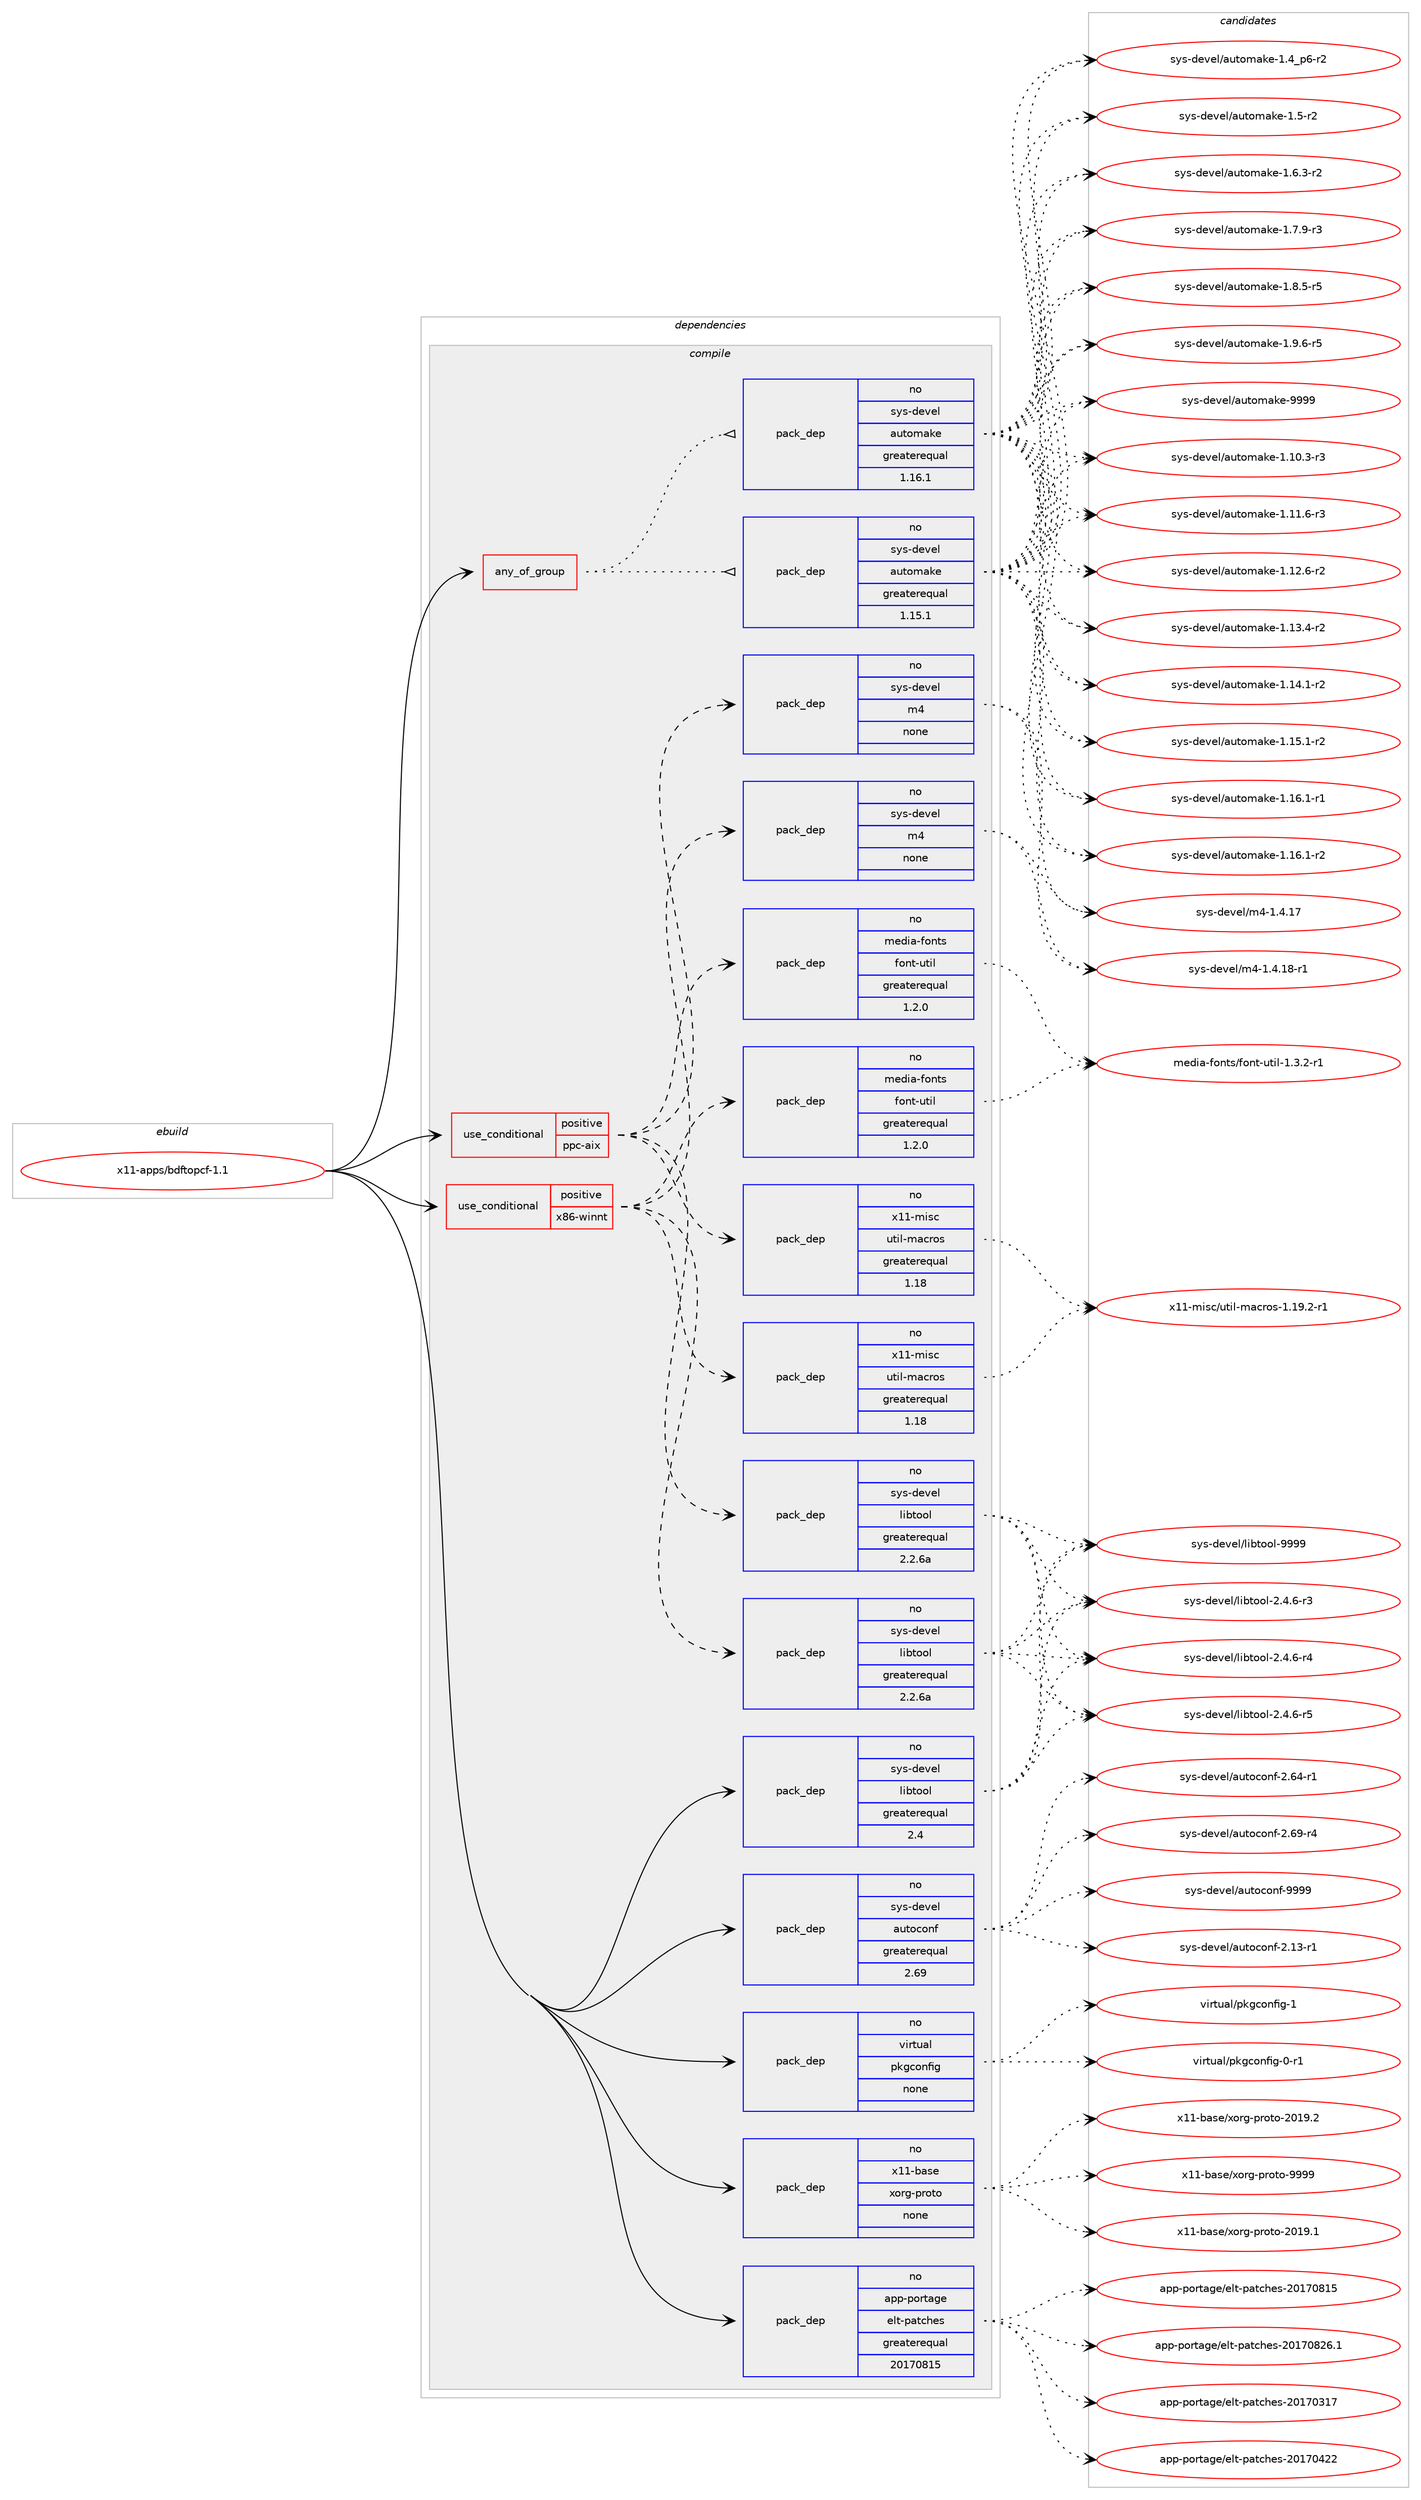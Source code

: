 digraph prolog {

# *************
# Graph options
# *************

newrank=true;
concentrate=true;
compound=true;
graph [rankdir=LR,fontname=Helvetica,fontsize=10,ranksep=1.5];#, ranksep=2.5, nodesep=0.2];
edge  [arrowhead=vee];
node  [fontname=Helvetica,fontsize=10];

# **********
# The ebuild
# **********

subgraph cluster_leftcol {
color=gray;
rank=same;
label=<<i>ebuild</i>>;
id [label="x11-apps/bdftopcf-1.1", color=red, width=4, href="../x11-apps/bdftopcf-1.1.svg"];
}

# ****************
# The dependencies
# ****************

subgraph cluster_midcol {
color=gray;
label=<<i>dependencies</i>>;
subgraph cluster_compile {
fillcolor="#eeeeee";
style=filled;
label=<<i>compile</i>>;
subgraph any15846 {
dependency911899 [label=<<TABLE BORDER="0" CELLBORDER="1" CELLSPACING="0" CELLPADDING="4"><TR><TD CELLPADDING="10">any_of_group</TD></TR></TABLE>>, shape=none, color=red];subgraph pack676681 {
dependency911900 [label=<<TABLE BORDER="0" CELLBORDER="1" CELLSPACING="0" CELLPADDING="4" WIDTH="220"><TR><TD ROWSPAN="6" CELLPADDING="30">pack_dep</TD></TR><TR><TD WIDTH="110">no</TD></TR><TR><TD>sys-devel</TD></TR><TR><TD>automake</TD></TR><TR><TD>greaterequal</TD></TR><TR><TD>1.16.1</TD></TR></TABLE>>, shape=none, color=blue];
}
dependency911899:e -> dependency911900:w [weight=20,style="dotted",arrowhead="oinv"];
subgraph pack676682 {
dependency911901 [label=<<TABLE BORDER="0" CELLBORDER="1" CELLSPACING="0" CELLPADDING="4" WIDTH="220"><TR><TD ROWSPAN="6" CELLPADDING="30">pack_dep</TD></TR><TR><TD WIDTH="110">no</TD></TR><TR><TD>sys-devel</TD></TR><TR><TD>automake</TD></TR><TR><TD>greaterequal</TD></TR><TR><TD>1.15.1</TD></TR></TABLE>>, shape=none, color=blue];
}
dependency911899:e -> dependency911901:w [weight=20,style="dotted",arrowhead="oinv"];
}
id:e -> dependency911899:w [weight=20,style="solid",arrowhead="vee"];
subgraph cond218785 {
dependency911902 [label=<<TABLE BORDER="0" CELLBORDER="1" CELLSPACING="0" CELLPADDING="4"><TR><TD ROWSPAN="3" CELLPADDING="10">use_conditional</TD></TR><TR><TD>positive</TD></TR><TR><TD>ppc-aix</TD></TR></TABLE>>, shape=none, color=red];
subgraph pack676683 {
dependency911903 [label=<<TABLE BORDER="0" CELLBORDER="1" CELLSPACING="0" CELLPADDING="4" WIDTH="220"><TR><TD ROWSPAN="6" CELLPADDING="30">pack_dep</TD></TR><TR><TD WIDTH="110">no</TD></TR><TR><TD>sys-devel</TD></TR><TR><TD>libtool</TD></TR><TR><TD>greaterequal</TD></TR><TR><TD>2.2.6a</TD></TR></TABLE>>, shape=none, color=blue];
}
dependency911902:e -> dependency911903:w [weight=20,style="dashed",arrowhead="vee"];
subgraph pack676684 {
dependency911904 [label=<<TABLE BORDER="0" CELLBORDER="1" CELLSPACING="0" CELLPADDING="4" WIDTH="220"><TR><TD ROWSPAN="6" CELLPADDING="30">pack_dep</TD></TR><TR><TD WIDTH="110">no</TD></TR><TR><TD>sys-devel</TD></TR><TR><TD>m4</TD></TR><TR><TD>none</TD></TR><TR><TD></TD></TR></TABLE>>, shape=none, color=blue];
}
dependency911902:e -> dependency911904:w [weight=20,style="dashed",arrowhead="vee"];
subgraph pack676685 {
dependency911905 [label=<<TABLE BORDER="0" CELLBORDER="1" CELLSPACING="0" CELLPADDING="4" WIDTH="220"><TR><TD ROWSPAN="6" CELLPADDING="30">pack_dep</TD></TR><TR><TD WIDTH="110">no</TD></TR><TR><TD>x11-misc</TD></TR><TR><TD>util-macros</TD></TR><TR><TD>greaterequal</TD></TR><TR><TD>1.18</TD></TR></TABLE>>, shape=none, color=blue];
}
dependency911902:e -> dependency911905:w [weight=20,style="dashed",arrowhead="vee"];
subgraph pack676686 {
dependency911906 [label=<<TABLE BORDER="0" CELLBORDER="1" CELLSPACING="0" CELLPADDING="4" WIDTH="220"><TR><TD ROWSPAN="6" CELLPADDING="30">pack_dep</TD></TR><TR><TD WIDTH="110">no</TD></TR><TR><TD>media-fonts</TD></TR><TR><TD>font-util</TD></TR><TR><TD>greaterequal</TD></TR><TR><TD>1.2.0</TD></TR></TABLE>>, shape=none, color=blue];
}
dependency911902:e -> dependency911906:w [weight=20,style="dashed",arrowhead="vee"];
}
id:e -> dependency911902:w [weight=20,style="solid",arrowhead="vee"];
subgraph cond218786 {
dependency911907 [label=<<TABLE BORDER="0" CELLBORDER="1" CELLSPACING="0" CELLPADDING="4"><TR><TD ROWSPAN="3" CELLPADDING="10">use_conditional</TD></TR><TR><TD>positive</TD></TR><TR><TD>x86-winnt</TD></TR></TABLE>>, shape=none, color=red];
subgraph pack676687 {
dependency911908 [label=<<TABLE BORDER="0" CELLBORDER="1" CELLSPACING="0" CELLPADDING="4" WIDTH="220"><TR><TD ROWSPAN="6" CELLPADDING="30">pack_dep</TD></TR><TR><TD WIDTH="110">no</TD></TR><TR><TD>sys-devel</TD></TR><TR><TD>libtool</TD></TR><TR><TD>greaterequal</TD></TR><TR><TD>2.2.6a</TD></TR></TABLE>>, shape=none, color=blue];
}
dependency911907:e -> dependency911908:w [weight=20,style="dashed",arrowhead="vee"];
subgraph pack676688 {
dependency911909 [label=<<TABLE BORDER="0" CELLBORDER="1" CELLSPACING="0" CELLPADDING="4" WIDTH="220"><TR><TD ROWSPAN="6" CELLPADDING="30">pack_dep</TD></TR><TR><TD WIDTH="110">no</TD></TR><TR><TD>sys-devel</TD></TR><TR><TD>m4</TD></TR><TR><TD>none</TD></TR><TR><TD></TD></TR></TABLE>>, shape=none, color=blue];
}
dependency911907:e -> dependency911909:w [weight=20,style="dashed",arrowhead="vee"];
subgraph pack676689 {
dependency911910 [label=<<TABLE BORDER="0" CELLBORDER="1" CELLSPACING="0" CELLPADDING="4" WIDTH="220"><TR><TD ROWSPAN="6" CELLPADDING="30">pack_dep</TD></TR><TR><TD WIDTH="110">no</TD></TR><TR><TD>x11-misc</TD></TR><TR><TD>util-macros</TD></TR><TR><TD>greaterequal</TD></TR><TR><TD>1.18</TD></TR></TABLE>>, shape=none, color=blue];
}
dependency911907:e -> dependency911910:w [weight=20,style="dashed",arrowhead="vee"];
subgraph pack676690 {
dependency911911 [label=<<TABLE BORDER="0" CELLBORDER="1" CELLSPACING="0" CELLPADDING="4" WIDTH="220"><TR><TD ROWSPAN="6" CELLPADDING="30">pack_dep</TD></TR><TR><TD WIDTH="110">no</TD></TR><TR><TD>media-fonts</TD></TR><TR><TD>font-util</TD></TR><TR><TD>greaterequal</TD></TR><TR><TD>1.2.0</TD></TR></TABLE>>, shape=none, color=blue];
}
dependency911907:e -> dependency911911:w [weight=20,style="dashed",arrowhead="vee"];
}
id:e -> dependency911907:w [weight=20,style="solid",arrowhead="vee"];
subgraph pack676691 {
dependency911912 [label=<<TABLE BORDER="0" CELLBORDER="1" CELLSPACING="0" CELLPADDING="4" WIDTH="220"><TR><TD ROWSPAN="6" CELLPADDING="30">pack_dep</TD></TR><TR><TD WIDTH="110">no</TD></TR><TR><TD>app-portage</TD></TR><TR><TD>elt-patches</TD></TR><TR><TD>greaterequal</TD></TR><TR><TD>20170815</TD></TR></TABLE>>, shape=none, color=blue];
}
id:e -> dependency911912:w [weight=20,style="solid",arrowhead="vee"];
subgraph pack676692 {
dependency911913 [label=<<TABLE BORDER="0" CELLBORDER="1" CELLSPACING="0" CELLPADDING="4" WIDTH="220"><TR><TD ROWSPAN="6" CELLPADDING="30">pack_dep</TD></TR><TR><TD WIDTH="110">no</TD></TR><TR><TD>sys-devel</TD></TR><TR><TD>autoconf</TD></TR><TR><TD>greaterequal</TD></TR><TR><TD>2.69</TD></TR></TABLE>>, shape=none, color=blue];
}
id:e -> dependency911913:w [weight=20,style="solid",arrowhead="vee"];
subgraph pack676693 {
dependency911914 [label=<<TABLE BORDER="0" CELLBORDER="1" CELLSPACING="0" CELLPADDING="4" WIDTH="220"><TR><TD ROWSPAN="6" CELLPADDING="30">pack_dep</TD></TR><TR><TD WIDTH="110">no</TD></TR><TR><TD>sys-devel</TD></TR><TR><TD>libtool</TD></TR><TR><TD>greaterequal</TD></TR><TR><TD>2.4</TD></TR></TABLE>>, shape=none, color=blue];
}
id:e -> dependency911914:w [weight=20,style="solid",arrowhead="vee"];
subgraph pack676694 {
dependency911915 [label=<<TABLE BORDER="0" CELLBORDER="1" CELLSPACING="0" CELLPADDING="4" WIDTH="220"><TR><TD ROWSPAN="6" CELLPADDING="30">pack_dep</TD></TR><TR><TD WIDTH="110">no</TD></TR><TR><TD>virtual</TD></TR><TR><TD>pkgconfig</TD></TR><TR><TD>none</TD></TR><TR><TD></TD></TR></TABLE>>, shape=none, color=blue];
}
id:e -> dependency911915:w [weight=20,style="solid",arrowhead="vee"];
subgraph pack676695 {
dependency911916 [label=<<TABLE BORDER="0" CELLBORDER="1" CELLSPACING="0" CELLPADDING="4" WIDTH="220"><TR><TD ROWSPAN="6" CELLPADDING="30">pack_dep</TD></TR><TR><TD WIDTH="110">no</TD></TR><TR><TD>x11-base</TD></TR><TR><TD>xorg-proto</TD></TR><TR><TD>none</TD></TR><TR><TD></TD></TR></TABLE>>, shape=none, color=blue];
}
id:e -> dependency911916:w [weight=20,style="solid",arrowhead="vee"];
}
subgraph cluster_compileandrun {
fillcolor="#eeeeee";
style=filled;
label=<<i>compile and run</i>>;
}
subgraph cluster_run {
fillcolor="#eeeeee";
style=filled;
label=<<i>run</i>>;
}
}

# **************
# The candidates
# **************

subgraph cluster_choices {
rank=same;
color=gray;
label=<<i>candidates</i>>;

subgraph choice676681 {
color=black;
nodesep=1;
choice11512111545100101118101108479711711611110997107101454946494846514511451 [label="sys-devel/automake-1.10.3-r3", color=red, width=4,href="../sys-devel/automake-1.10.3-r3.svg"];
choice11512111545100101118101108479711711611110997107101454946494946544511451 [label="sys-devel/automake-1.11.6-r3", color=red, width=4,href="../sys-devel/automake-1.11.6-r3.svg"];
choice11512111545100101118101108479711711611110997107101454946495046544511450 [label="sys-devel/automake-1.12.6-r2", color=red, width=4,href="../sys-devel/automake-1.12.6-r2.svg"];
choice11512111545100101118101108479711711611110997107101454946495146524511450 [label="sys-devel/automake-1.13.4-r2", color=red, width=4,href="../sys-devel/automake-1.13.4-r2.svg"];
choice11512111545100101118101108479711711611110997107101454946495246494511450 [label="sys-devel/automake-1.14.1-r2", color=red, width=4,href="../sys-devel/automake-1.14.1-r2.svg"];
choice11512111545100101118101108479711711611110997107101454946495346494511450 [label="sys-devel/automake-1.15.1-r2", color=red, width=4,href="../sys-devel/automake-1.15.1-r2.svg"];
choice11512111545100101118101108479711711611110997107101454946495446494511449 [label="sys-devel/automake-1.16.1-r1", color=red, width=4,href="../sys-devel/automake-1.16.1-r1.svg"];
choice11512111545100101118101108479711711611110997107101454946495446494511450 [label="sys-devel/automake-1.16.1-r2", color=red, width=4,href="../sys-devel/automake-1.16.1-r2.svg"];
choice115121115451001011181011084797117116111109971071014549465295112544511450 [label="sys-devel/automake-1.4_p6-r2", color=red, width=4,href="../sys-devel/automake-1.4_p6-r2.svg"];
choice11512111545100101118101108479711711611110997107101454946534511450 [label="sys-devel/automake-1.5-r2", color=red, width=4,href="../sys-devel/automake-1.5-r2.svg"];
choice115121115451001011181011084797117116111109971071014549465446514511450 [label="sys-devel/automake-1.6.3-r2", color=red, width=4,href="../sys-devel/automake-1.6.3-r2.svg"];
choice115121115451001011181011084797117116111109971071014549465546574511451 [label="sys-devel/automake-1.7.9-r3", color=red, width=4,href="../sys-devel/automake-1.7.9-r3.svg"];
choice115121115451001011181011084797117116111109971071014549465646534511453 [label="sys-devel/automake-1.8.5-r5", color=red, width=4,href="../sys-devel/automake-1.8.5-r5.svg"];
choice115121115451001011181011084797117116111109971071014549465746544511453 [label="sys-devel/automake-1.9.6-r5", color=red, width=4,href="../sys-devel/automake-1.9.6-r5.svg"];
choice115121115451001011181011084797117116111109971071014557575757 [label="sys-devel/automake-9999", color=red, width=4,href="../sys-devel/automake-9999.svg"];
dependency911900:e -> choice11512111545100101118101108479711711611110997107101454946494846514511451:w [style=dotted,weight="100"];
dependency911900:e -> choice11512111545100101118101108479711711611110997107101454946494946544511451:w [style=dotted,weight="100"];
dependency911900:e -> choice11512111545100101118101108479711711611110997107101454946495046544511450:w [style=dotted,weight="100"];
dependency911900:e -> choice11512111545100101118101108479711711611110997107101454946495146524511450:w [style=dotted,weight="100"];
dependency911900:e -> choice11512111545100101118101108479711711611110997107101454946495246494511450:w [style=dotted,weight="100"];
dependency911900:e -> choice11512111545100101118101108479711711611110997107101454946495346494511450:w [style=dotted,weight="100"];
dependency911900:e -> choice11512111545100101118101108479711711611110997107101454946495446494511449:w [style=dotted,weight="100"];
dependency911900:e -> choice11512111545100101118101108479711711611110997107101454946495446494511450:w [style=dotted,weight="100"];
dependency911900:e -> choice115121115451001011181011084797117116111109971071014549465295112544511450:w [style=dotted,weight="100"];
dependency911900:e -> choice11512111545100101118101108479711711611110997107101454946534511450:w [style=dotted,weight="100"];
dependency911900:e -> choice115121115451001011181011084797117116111109971071014549465446514511450:w [style=dotted,weight="100"];
dependency911900:e -> choice115121115451001011181011084797117116111109971071014549465546574511451:w [style=dotted,weight="100"];
dependency911900:e -> choice115121115451001011181011084797117116111109971071014549465646534511453:w [style=dotted,weight="100"];
dependency911900:e -> choice115121115451001011181011084797117116111109971071014549465746544511453:w [style=dotted,weight="100"];
dependency911900:e -> choice115121115451001011181011084797117116111109971071014557575757:w [style=dotted,weight="100"];
}
subgraph choice676682 {
color=black;
nodesep=1;
choice11512111545100101118101108479711711611110997107101454946494846514511451 [label="sys-devel/automake-1.10.3-r3", color=red, width=4,href="../sys-devel/automake-1.10.3-r3.svg"];
choice11512111545100101118101108479711711611110997107101454946494946544511451 [label="sys-devel/automake-1.11.6-r3", color=red, width=4,href="../sys-devel/automake-1.11.6-r3.svg"];
choice11512111545100101118101108479711711611110997107101454946495046544511450 [label="sys-devel/automake-1.12.6-r2", color=red, width=4,href="../sys-devel/automake-1.12.6-r2.svg"];
choice11512111545100101118101108479711711611110997107101454946495146524511450 [label="sys-devel/automake-1.13.4-r2", color=red, width=4,href="../sys-devel/automake-1.13.4-r2.svg"];
choice11512111545100101118101108479711711611110997107101454946495246494511450 [label="sys-devel/automake-1.14.1-r2", color=red, width=4,href="../sys-devel/automake-1.14.1-r2.svg"];
choice11512111545100101118101108479711711611110997107101454946495346494511450 [label="sys-devel/automake-1.15.1-r2", color=red, width=4,href="../sys-devel/automake-1.15.1-r2.svg"];
choice11512111545100101118101108479711711611110997107101454946495446494511449 [label="sys-devel/automake-1.16.1-r1", color=red, width=4,href="../sys-devel/automake-1.16.1-r1.svg"];
choice11512111545100101118101108479711711611110997107101454946495446494511450 [label="sys-devel/automake-1.16.1-r2", color=red, width=4,href="../sys-devel/automake-1.16.1-r2.svg"];
choice115121115451001011181011084797117116111109971071014549465295112544511450 [label="sys-devel/automake-1.4_p6-r2", color=red, width=4,href="../sys-devel/automake-1.4_p6-r2.svg"];
choice11512111545100101118101108479711711611110997107101454946534511450 [label="sys-devel/automake-1.5-r2", color=red, width=4,href="../sys-devel/automake-1.5-r2.svg"];
choice115121115451001011181011084797117116111109971071014549465446514511450 [label="sys-devel/automake-1.6.3-r2", color=red, width=4,href="../sys-devel/automake-1.6.3-r2.svg"];
choice115121115451001011181011084797117116111109971071014549465546574511451 [label="sys-devel/automake-1.7.9-r3", color=red, width=4,href="../sys-devel/automake-1.7.9-r3.svg"];
choice115121115451001011181011084797117116111109971071014549465646534511453 [label="sys-devel/automake-1.8.5-r5", color=red, width=4,href="../sys-devel/automake-1.8.5-r5.svg"];
choice115121115451001011181011084797117116111109971071014549465746544511453 [label="sys-devel/automake-1.9.6-r5", color=red, width=4,href="../sys-devel/automake-1.9.6-r5.svg"];
choice115121115451001011181011084797117116111109971071014557575757 [label="sys-devel/automake-9999", color=red, width=4,href="../sys-devel/automake-9999.svg"];
dependency911901:e -> choice11512111545100101118101108479711711611110997107101454946494846514511451:w [style=dotted,weight="100"];
dependency911901:e -> choice11512111545100101118101108479711711611110997107101454946494946544511451:w [style=dotted,weight="100"];
dependency911901:e -> choice11512111545100101118101108479711711611110997107101454946495046544511450:w [style=dotted,weight="100"];
dependency911901:e -> choice11512111545100101118101108479711711611110997107101454946495146524511450:w [style=dotted,weight="100"];
dependency911901:e -> choice11512111545100101118101108479711711611110997107101454946495246494511450:w [style=dotted,weight="100"];
dependency911901:e -> choice11512111545100101118101108479711711611110997107101454946495346494511450:w [style=dotted,weight="100"];
dependency911901:e -> choice11512111545100101118101108479711711611110997107101454946495446494511449:w [style=dotted,weight="100"];
dependency911901:e -> choice11512111545100101118101108479711711611110997107101454946495446494511450:w [style=dotted,weight="100"];
dependency911901:e -> choice115121115451001011181011084797117116111109971071014549465295112544511450:w [style=dotted,weight="100"];
dependency911901:e -> choice11512111545100101118101108479711711611110997107101454946534511450:w [style=dotted,weight="100"];
dependency911901:e -> choice115121115451001011181011084797117116111109971071014549465446514511450:w [style=dotted,weight="100"];
dependency911901:e -> choice115121115451001011181011084797117116111109971071014549465546574511451:w [style=dotted,weight="100"];
dependency911901:e -> choice115121115451001011181011084797117116111109971071014549465646534511453:w [style=dotted,weight="100"];
dependency911901:e -> choice115121115451001011181011084797117116111109971071014549465746544511453:w [style=dotted,weight="100"];
dependency911901:e -> choice115121115451001011181011084797117116111109971071014557575757:w [style=dotted,weight="100"];
}
subgraph choice676683 {
color=black;
nodesep=1;
choice1151211154510010111810110847108105981161111111084550465246544511451 [label="sys-devel/libtool-2.4.6-r3", color=red, width=4,href="../sys-devel/libtool-2.4.6-r3.svg"];
choice1151211154510010111810110847108105981161111111084550465246544511452 [label="sys-devel/libtool-2.4.6-r4", color=red, width=4,href="../sys-devel/libtool-2.4.6-r4.svg"];
choice1151211154510010111810110847108105981161111111084550465246544511453 [label="sys-devel/libtool-2.4.6-r5", color=red, width=4,href="../sys-devel/libtool-2.4.6-r5.svg"];
choice1151211154510010111810110847108105981161111111084557575757 [label="sys-devel/libtool-9999", color=red, width=4,href="../sys-devel/libtool-9999.svg"];
dependency911903:e -> choice1151211154510010111810110847108105981161111111084550465246544511451:w [style=dotted,weight="100"];
dependency911903:e -> choice1151211154510010111810110847108105981161111111084550465246544511452:w [style=dotted,weight="100"];
dependency911903:e -> choice1151211154510010111810110847108105981161111111084550465246544511453:w [style=dotted,weight="100"];
dependency911903:e -> choice1151211154510010111810110847108105981161111111084557575757:w [style=dotted,weight="100"];
}
subgraph choice676684 {
color=black;
nodesep=1;
choice11512111545100101118101108471095245494652464955 [label="sys-devel/m4-1.4.17", color=red, width=4,href="../sys-devel/m4-1.4.17.svg"];
choice115121115451001011181011084710952454946524649564511449 [label="sys-devel/m4-1.4.18-r1", color=red, width=4,href="../sys-devel/m4-1.4.18-r1.svg"];
dependency911904:e -> choice11512111545100101118101108471095245494652464955:w [style=dotted,weight="100"];
dependency911904:e -> choice115121115451001011181011084710952454946524649564511449:w [style=dotted,weight="100"];
}
subgraph choice676685 {
color=black;
nodesep=1;
choice1204949451091051159947117116105108451099799114111115454946495746504511449 [label="x11-misc/util-macros-1.19.2-r1", color=red, width=4,href="../x11-misc/util-macros-1.19.2-r1.svg"];
dependency911905:e -> choice1204949451091051159947117116105108451099799114111115454946495746504511449:w [style=dotted,weight="100"];
}
subgraph choice676686 {
color=black;
nodesep=1;
choice109101100105974510211111011611547102111110116451171161051084549465146504511449 [label="media-fonts/font-util-1.3.2-r1", color=red, width=4,href="../media-fonts/font-util-1.3.2-r1.svg"];
dependency911906:e -> choice109101100105974510211111011611547102111110116451171161051084549465146504511449:w [style=dotted,weight="100"];
}
subgraph choice676687 {
color=black;
nodesep=1;
choice1151211154510010111810110847108105981161111111084550465246544511451 [label="sys-devel/libtool-2.4.6-r3", color=red, width=4,href="../sys-devel/libtool-2.4.6-r3.svg"];
choice1151211154510010111810110847108105981161111111084550465246544511452 [label="sys-devel/libtool-2.4.6-r4", color=red, width=4,href="../sys-devel/libtool-2.4.6-r4.svg"];
choice1151211154510010111810110847108105981161111111084550465246544511453 [label="sys-devel/libtool-2.4.6-r5", color=red, width=4,href="../sys-devel/libtool-2.4.6-r5.svg"];
choice1151211154510010111810110847108105981161111111084557575757 [label="sys-devel/libtool-9999", color=red, width=4,href="../sys-devel/libtool-9999.svg"];
dependency911908:e -> choice1151211154510010111810110847108105981161111111084550465246544511451:w [style=dotted,weight="100"];
dependency911908:e -> choice1151211154510010111810110847108105981161111111084550465246544511452:w [style=dotted,weight="100"];
dependency911908:e -> choice1151211154510010111810110847108105981161111111084550465246544511453:w [style=dotted,weight="100"];
dependency911908:e -> choice1151211154510010111810110847108105981161111111084557575757:w [style=dotted,weight="100"];
}
subgraph choice676688 {
color=black;
nodesep=1;
choice11512111545100101118101108471095245494652464955 [label="sys-devel/m4-1.4.17", color=red, width=4,href="../sys-devel/m4-1.4.17.svg"];
choice115121115451001011181011084710952454946524649564511449 [label="sys-devel/m4-1.4.18-r1", color=red, width=4,href="../sys-devel/m4-1.4.18-r1.svg"];
dependency911909:e -> choice11512111545100101118101108471095245494652464955:w [style=dotted,weight="100"];
dependency911909:e -> choice115121115451001011181011084710952454946524649564511449:w [style=dotted,weight="100"];
}
subgraph choice676689 {
color=black;
nodesep=1;
choice1204949451091051159947117116105108451099799114111115454946495746504511449 [label="x11-misc/util-macros-1.19.2-r1", color=red, width=4,href="../x11-misc/util-macros-1.19.2-r1.svg"];
dependency911910:e -> choice1204949451091051159947117116105108451099799114111115454946495746504511449:w [style=dotted,weight="100"];
}
subgraph choice676690 {
color=black;
nodesep=1;
choice109101100105974510211111011611547102111110116451171161051084549465146504511449 [label="media-fonts/font-util-1.3.2-r1", color=red, width=4,href="../media-fonts/font-util-1.3.2-r1.svg"];
dependency911911:e -> choice109101100105974510211111011611547102111110116451171161051084549465146504511449:w [style=dotted,weight="100"];
}
subgraph choice676691 {
color=black;
nodesep=1;
choice97112112451121111141169710310147101108116451129711699104101115455048495548514955 [label="app-portage/elt-patches-20170317", color=red, width=4,href="../app-portage/elt-patches-20170317.svg"];
choice97112112451121111141169710310147101108116451129711699104101115455048495548525050 [label="app-portage/elt-patches-20170422", color=red, width=4,href="../app-portage/elt-patches-20170422.svg"];
choice97112112451121111141169710310147101108116451129711699104101115455048495548564953 [label="app-portage/elt-patches-20170815", color=red, width=4,href="../app-portage/elt-patches-20170815.svg"];
choice971121124511211111411697103101471011081164511297116991041011154550484955485650544649 [label="app-portage/elt-patches-20170826.1", color=red, width=4,href="../app-portage/elt-patches-20170826.1.svg"];
dependency911912:e -> choice97112112451121111141169710310147101108116451129711699104101115455048495548514955:w [style=dotted,weight="100"];
dependency911912:e -> choice97112112451121111141169710310147101108116451129711699104101115455048495548525050:w [style=dotted,weight="100"];
dependency911912:e -> choice97112112451121111141169710310147101108116451129711699104101115455048495548564953:w [style=dotted,weight="100"];
dependency911912:e -> choice971121124511211111411697103101471011081164511297116991041011154550484955485650544649:w [style=dotted,weight="100"];
}
subgraph choice676692 {
color=black;
nodesep=1;
choice1151211154510010111810110847971171161119911111010245504649514511449 [label="sys-devel/autoconf-2.13-r1", color=red, width=4,href="../sys-devel/autoconf-2.13-r1.svg"];
choice1151211154510010111810110847971171161119911111010245504654524511449 [label="sys-devel/autoconf-2.64-r1", color=red, width=4,href="../sys-devel/autoconf-2.64-r1.svg"];
choice1151211154510010111810110847971171161119911111010245504654574511452 [label="sys-devel/autoconf-2.69-r4", color=red, width=4,href="../sys-devel/autoconf-2.69-r4.svg"];
choice115121115451001011181011084797117116111991111101024557575757 [label="sys-devel/autoconf-9999", color=red, width=4,href="../sys-devel/autoconf-9999.svg"];
dependency911913:e -> choice1151211154510010111810110847971171161119911111010245504649514511449:w [style=dotted,weight="100"];
dependency911913:e -> choice1151211154510010111810110847971171161119911111010245504654524511449:w [style=dotted,weight="100"];
dependency911913:e -> choice1151211154510010111810110847971171161119911111010245504654574511452:w [style=dotted,weight="100"];
dependency911913:e -> choice115121115451001011181011084797117116111991111101024557575757:w [style=dotted,weight="100"];
}
subgraph choice676693 {
color=black;
nodesep=1;
choice1151211154510010111810110847108105981161111111084550465246544511451 [label="sys-devel/libtool-2.4.6-r3", color=red, width=4,href="../sys-devel/libtool-2.4.6-r3.svg"];
choice1151211154510010111810110847108105981161111111084550465246544511452 [label="sys-devel/libtool-2.4.6-r4", color=red, width=4,href="../sys-devel/libtool-2.4.6-r4.svg"];
choice1151211154510010111810110847108105981161111111084550465246544511453 [label="sys-devel/libtool-2.4.6-r5", color=red, width=4,href="../sys-devel/libtool-2.4.6-r5.svg"];
choice1151211154510010111810110847108105981161111111084557575757 [label="sys-devel/libtool-9999", color=red, width=4,href="../sys-devel/libtool-9999.svg"];
dependency911914:e -> choice1151211154510010111810110847108105981161111111084550465246544511451:w [style=dotted,weight="100"];
dependency911914:e -> choice1151211154510010111810110847108105981161111111084550465246544511452:w [style=dotted,weight="100"];
dependency911914:e -> choice1151211154510010111810110847108105981161111111084550465246544511453:w [style=dotted,weight="100"];
dependency911914:e -> choice1151211154510010111810110847108105981161111111084557575757:w [style=dotted,weight="100"];
}
subgraph choice676694 {
color=black;
nodesep=1;
choice11810511411611797108471121071039911111010210510345484511449 [label="virtual/pkgconfig-0-r1", color=red, width=4,href="../virtual/pkgconfig-0-r1.svg"];
choice1181051141161179710847112107103991111101021051034549 [label="virtual/pkgconfig-1", color=red, width=4,href="../virtual/pkgconfig-1.svg"];
dependency911915:e -> choice11810511411611797108471121071039911111010210510345484511449:w [style=dotted,weight="100"];
dependency911915:e -> choice1181051141161179710847112107103991111101021051034549:w [style=dotted,weight="100"];
}
subgraph choice676695 {
color=black;
nodesep=1;
choice1204949459897115101471201111141034511211411111611145504849574649 [label="x11-base/xorg-proto-2019.1", color=red, width=4,href="../x11-base/xorg-proto-2019.1.svg"];
choice1204949459897115101471201111141034511211411111611145504849574650 [label="x11-base/xorg-proto-2019.2", color=red, width=4,href="../x11-base/xorg-proto-2019.2.svg"];
choice120494945989711510147120111114103451121141111161114557575757 [label="x11-base/xorg-proto-9999", color=red, width=4,href="../x11-base/xorg-proto-9999.svg"];
dependency911916:e -> choice1204949459897115101471201111141034511211411111611145504849574649:w [style=dotted,weight="100"];
dependency911916:e -> choice1204949459897115101471201111141034511211411111611145504849574650:w [style=dotted,weight="100"];
dependency911916:e -> choice120494945989711510147120111114103451121141111161114557575757:w [style=dotted,weight="100"];
}
}

}
